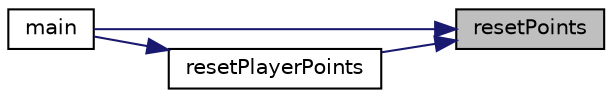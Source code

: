 digraph "resetPoints"
{
 // LATEX_PDF_SIZE
  edge [fontname="Helvetica",fontsize="10",labelfontname="Helvetica",labelfontsize="10"];
  node [fontname="Helvetica",fontsize="10",shape=record];
  rankdir="RL";
  Node1 [label="resetPoints",height=0.2,width=0.4,color="black", fillcolor="grey75", style="filled", fontcolor="black",tooltip="Ta funkcja ustawia punkty wszystkich graczy na 0."];
  Node1 -> Node2 [dir="back",color="midnightblue",fontsize="10",style="solid",fontname="Helvetica"];
  Node2 [label="main",height=0.2,width=0.4,color="black", fillcolor="white", style="filled",URL="$main_8c.html#ae66f6b31b5ad750f1fe042a706a4e3d4",tooltip=" "];
  Node1 -> Node3 [dir="back",color="midnightblue",fontsize="10",style="solid",fontname="Helvetica"];
  Node3 [label="resetPlayerPoints",height=0.2,width=0.4,color="black", fillcolor="white", style="filled",URL="$functions_8h.html#afadf3729b6dea4a2af25c049730c00a4",tooltip="Ta funkcja ustawia punkty wszystkich graczy na 0."];
  Node3 -> Node2 [dir="back",color="midnightblue",fontsize="10",style="solid",fontname="Helvetica"];
}
